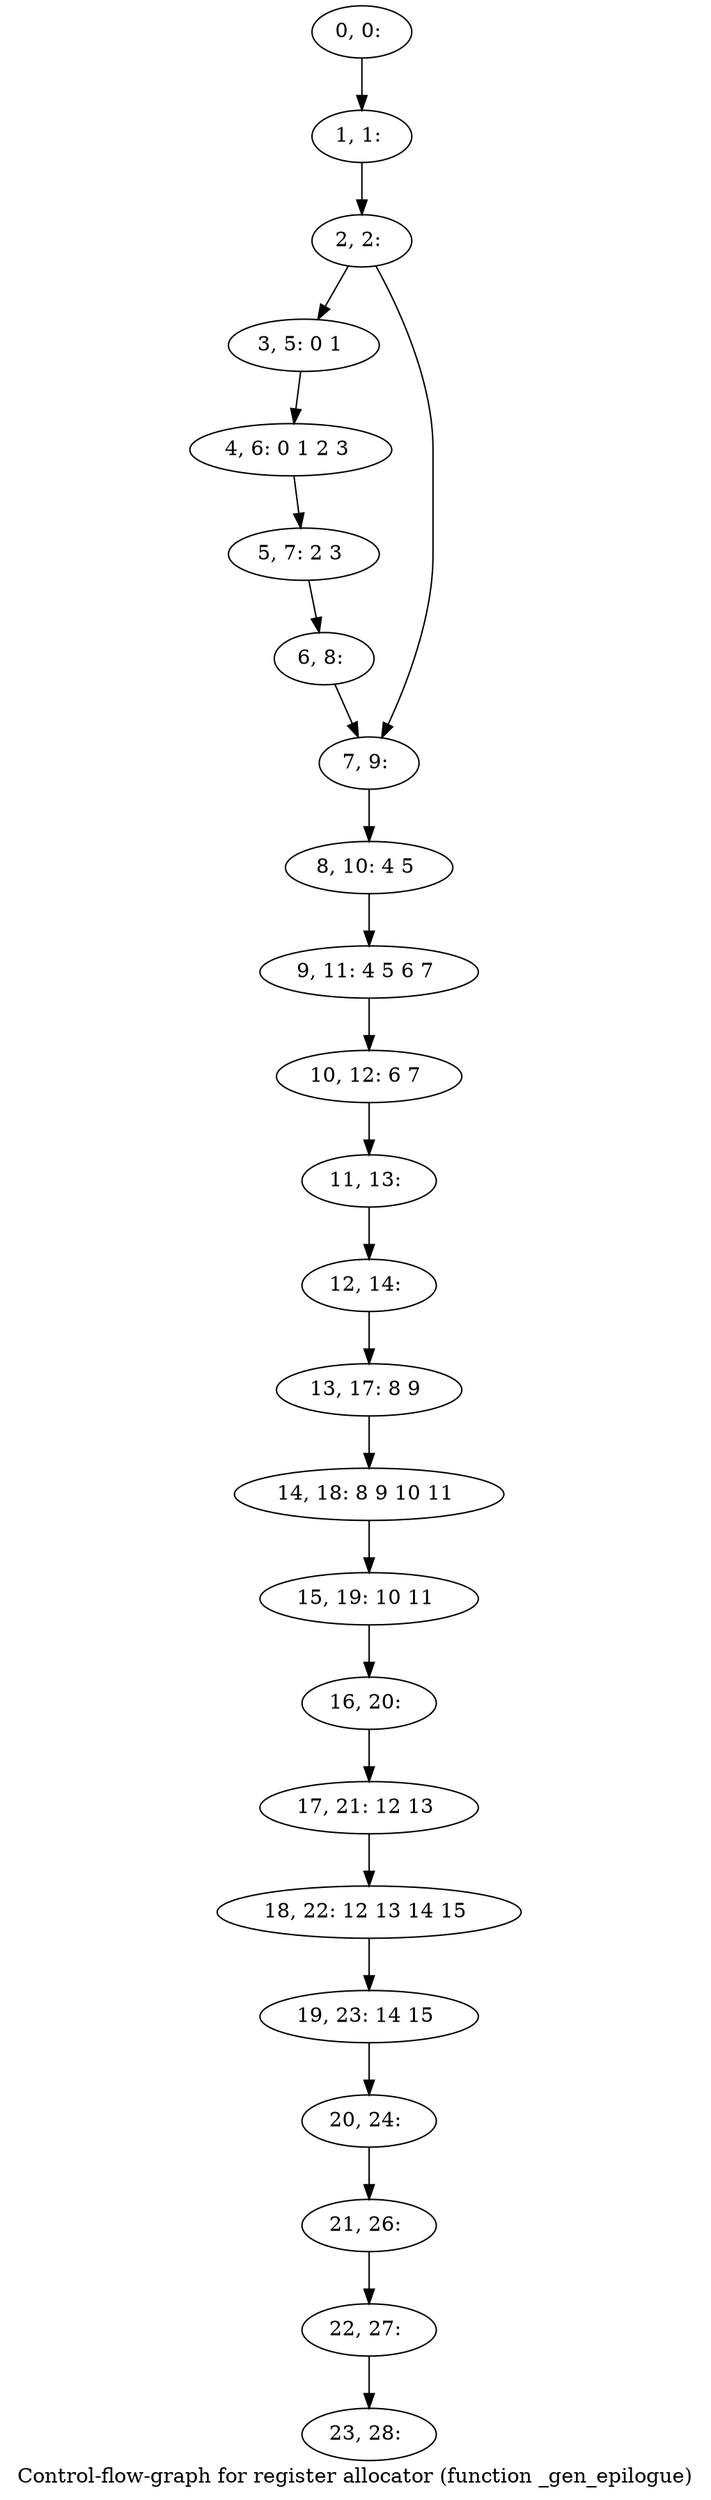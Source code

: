 digraph G {
graph [label="Control-flow-graph for register allocator (function _gen_epilogue)"]
0[label="0, 0: "];
1[label="1, 1: "];
2[label="2, 2: "];
3[label="3, 5: 0 1 "];
4[label="4, 6: 0 1 2 3 "];
5[label="5, 7: 2 3 "];
6[label="6, 8: "];
7[label="7, 9: "];
8[label="8, 10: 4 5 "];
9[label="9, 11: 4 5 6 7 "];
10[label="10, 12: 6 7 "];
11[label="11, 13: "];
12[label="12, 14: "];
13[label="13, 17: 8 9 "];
14[label="14, 18: 8 9 10 11 "];
15[label="15, 19: 10 11 "];
16[label="16, 20: "];
17[label="17, 21: 12 13 "];
18[label="18, 22: 12 13 14 15 "];
19[label="19, 23: 14 15 "];
20[label="20, 24: "];
21[label="21, 26: "];
22[label="22, 27: "];
23[label="23, 28: "];
0->1 ;
1->2 ;
2->3 ;
2->7 ;
3->4 ;
4->5 ;
5->6 ;
6->7 ;
7->8 ;
8->9 ;
9->10 ;
10->11 ;
11->12 ;
12->13 ;
13->14 ;
14->15 ;
15->16 ;
16->17 ;
17->18 ;
18->19 ;
19->20 ;
20->21 ;
21->22 ;
22->23 ;
}
